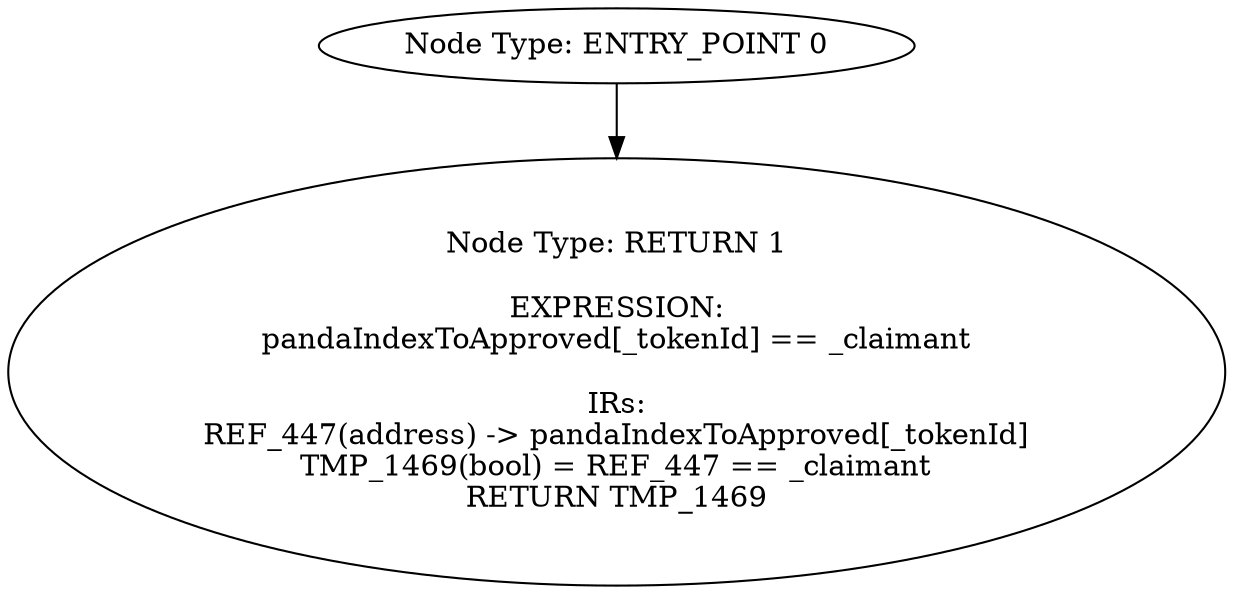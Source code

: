 digraph{
0[label="Node Type: ENTRY_POINT 0
"];
0->1;
1[label="Node Type: RETURN 1

EXPRESSION:
pandaIndexToApproved[_tokenId] == _claimant

IRs:
REF_447(address) -> pandaIndexToApproved[_tokenId]
TMP_1469(bool) = REF_447 == _claimant
RETURN TMP_1469"];
}
